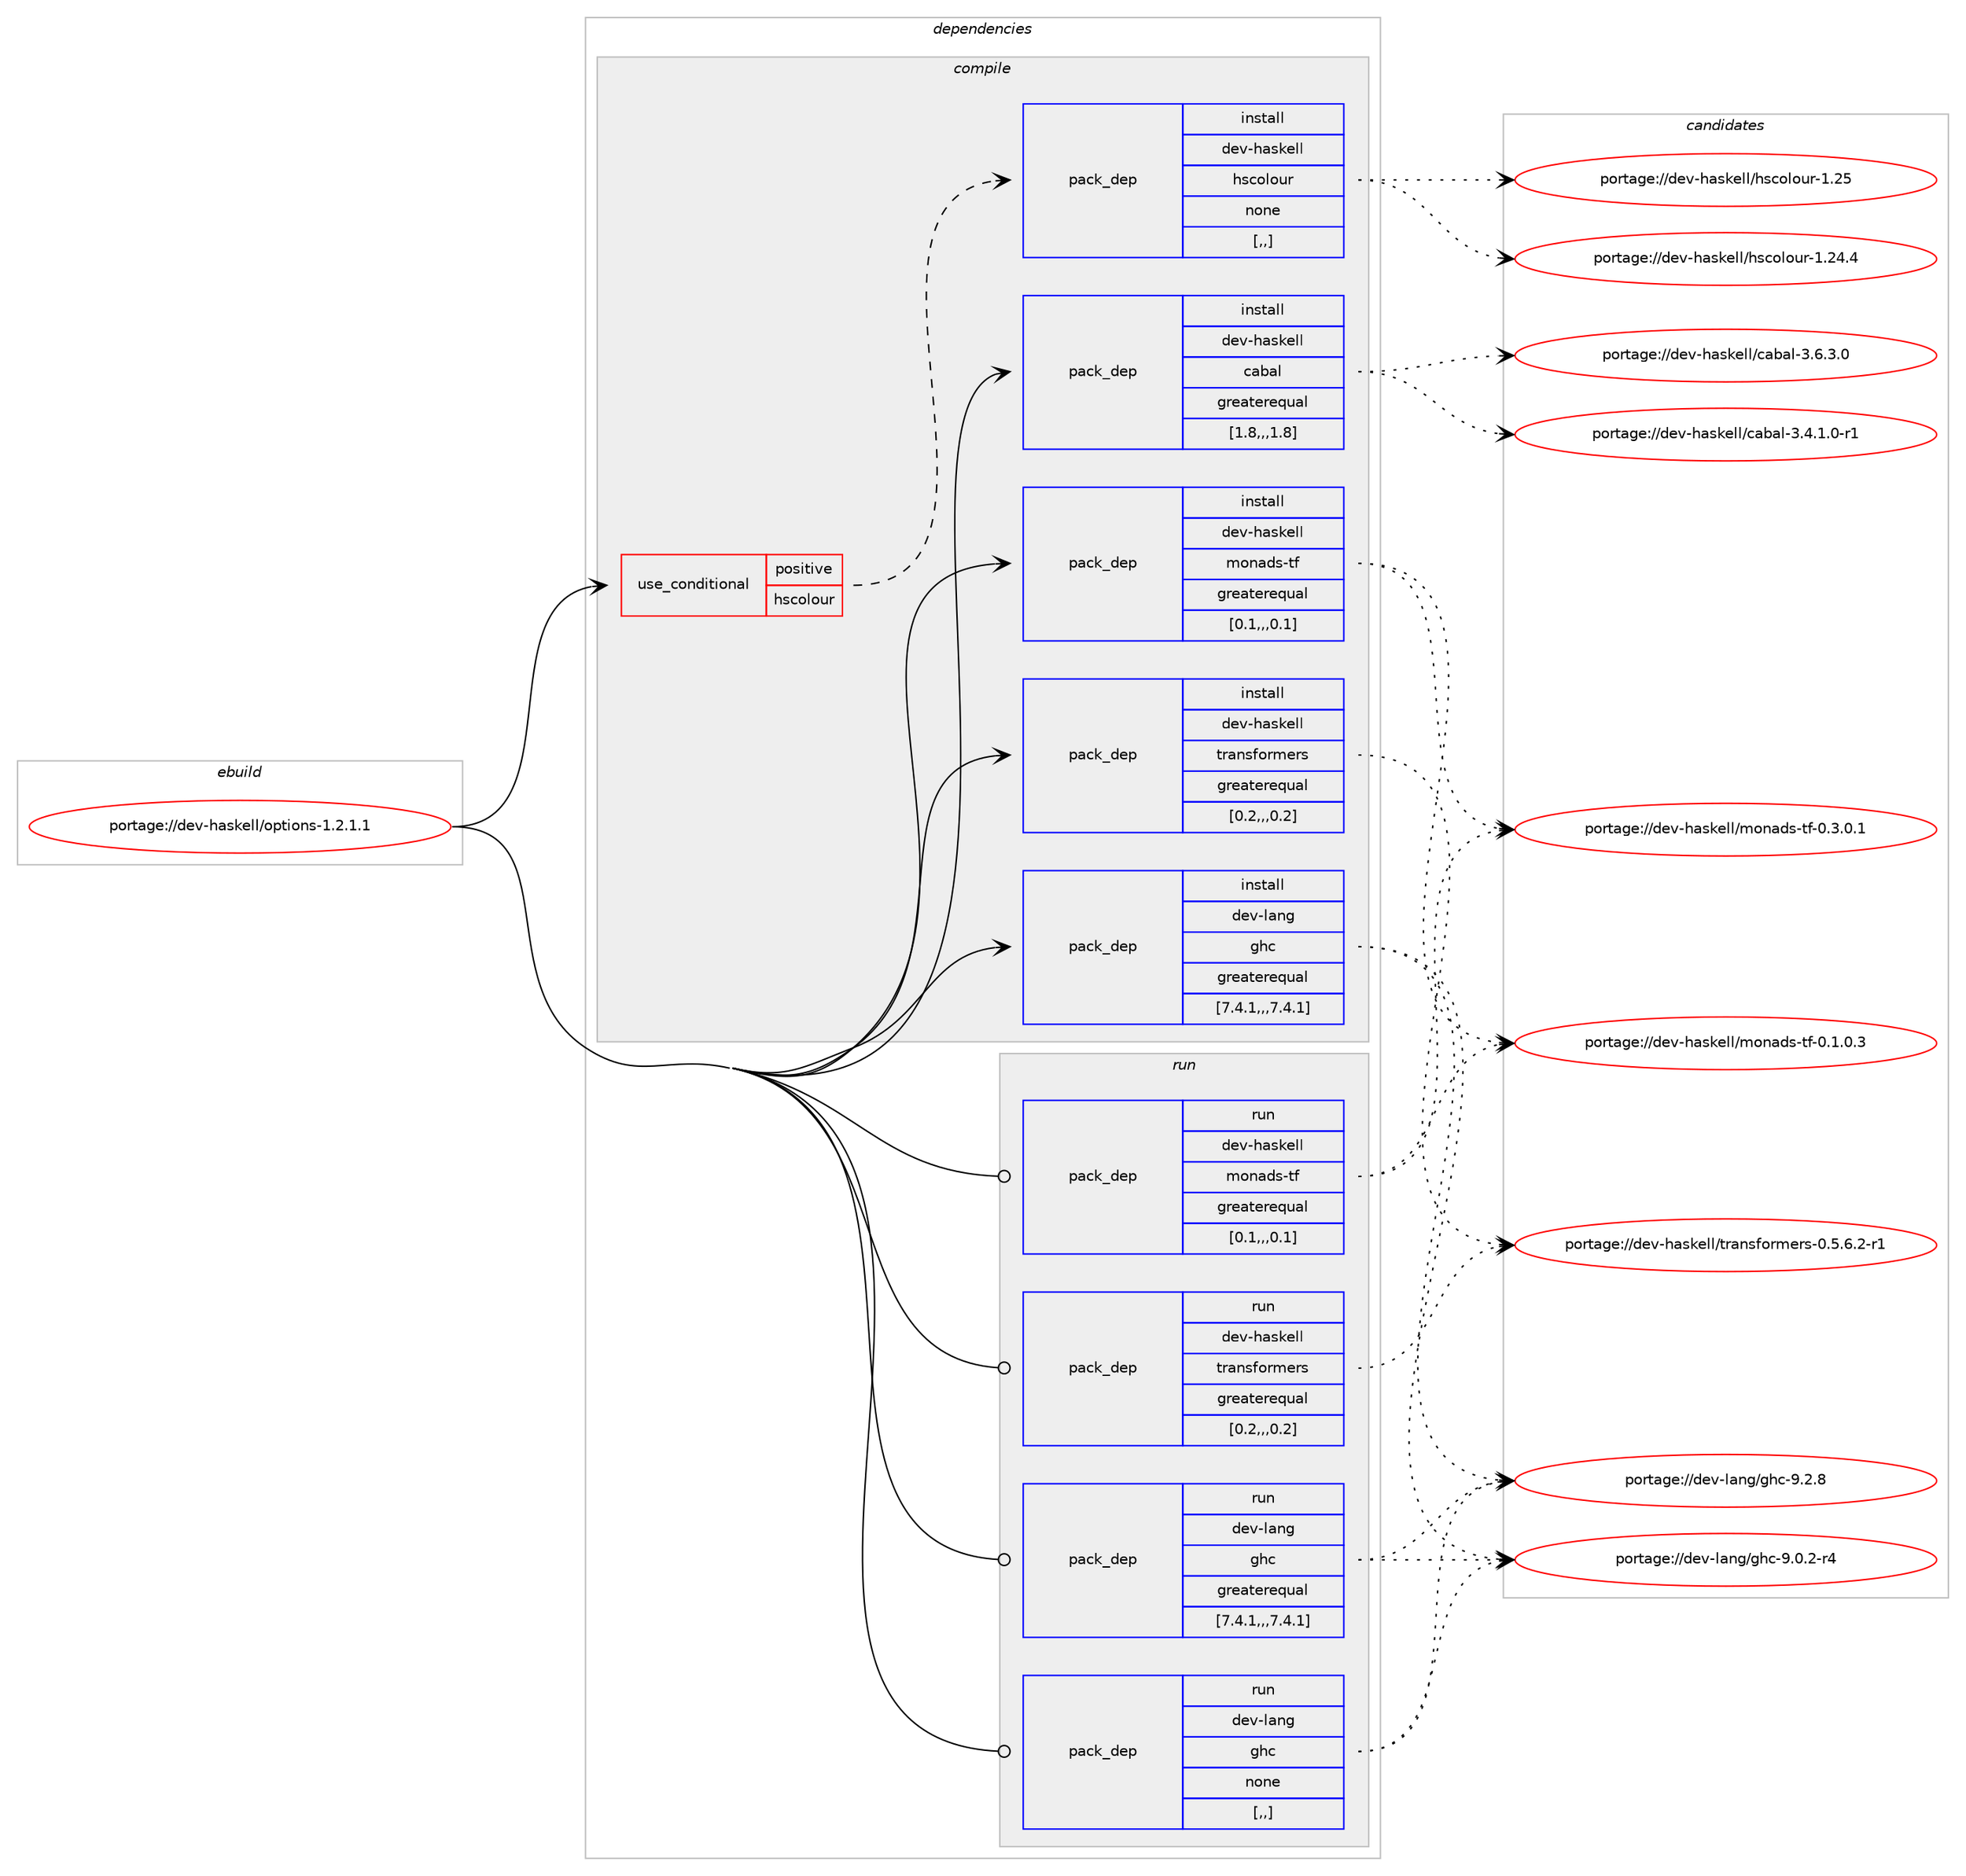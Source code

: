 digraph prolog {

# *************
# Graph options
# *************

newrank=true;
concentrate=true;
compound=true;
graph [rankdir=LR,fontname=Helvetica,fontsize=10,ranksep=1.5];#, ranksep=2.5, nodesep=0.2];
edge  [arrowhead=vee];
node  [fontname=Helvetica,fontsize=10];

# **********
# The ebuild
# **********

subgraph cluster_leftcol {
color=gray;
label=<<i>ebuild</i>>;
id [label="portage://dev-haskell/options-1.2.1.1", color=red, width=4, href="../dev-haskell/options-1.2.1.1.svg"];
}

# ****************
# The dependencies
# ****************

subgraph cluster_midcol {
color=gray;
label=<<i>dependencies</i>>;
subgraph cluster_compile {
fillcolor="#eeeeee";
style=filled;
label=<<i>compile</i>>;
subgraph cond150935 {
dependency579050 [label=<<TABLE BORDER="0" CELLBORDER="1" CELLSPACING="0" CELLPADDING="4"><TR><TD ROWSPAN="3" CELLPADDING="10">use_conditional</TD></TR><TR><TD>positive</TD></TR><TR><TD>hscolour</TD></TR></TABLE>>, shape=none, color=red];
subgraph pack423507 {
dependency579051 [label=<<TABLE BORDER="0" CELLBORDER="1" CELLSPACING="0" CELLPADDING="4" WIDTH="220"><TR><TD ROWSPAN="6" CELLPADDING="30">pack_dep</TD></TR><TR><TD WIDTH="110">install</TD></TR><TR><TD>dev-haskell</TD></TR><TR><TD>hscolour</TD></TR><TR><TD>none</TD></TR><TR><TD>[,,]</TD></TR></TABLE>>, shape=none, color=blue];
}
dependency579050:e -> dependency579051:w [weight=20,style="dashed",arrowhead="vee"];
}
id:e -> dependency579050:w [weight=20,style="solid",arrowhead="vee"];
subgraph pack423508 {
dependency579052 [label=<<TABLE BORDER="0" CELLBORDER="1" CELLSPACING="0" CELLPADDING="4" WIDTH="220"><TR><TD ROWSPAN="6" CELLPADDING="30">pack_dep</TD></TR><TR><TD WIDTH="110">install</TD></TR><TR><TD>dev-haskell</TD></TR><TR><TD>cabal</TD></TR><TR><TD>greaterequal</TD></TR><TR><TD>[1.8,,,1.8]</TD></TR></TABLE>>, shape=none, color=blue];
}
id:e -> dependency579052:w [weight=20,style="solid",arrowhead="vee"];
subgraph pack423509 {
dependency579053 [label=<<TABLE BORDER="0" CELLBORDER="1" CELLSPACING="0" CELLPADDING="4" WIDTH="220"><TR><TD ROWSPAN="6" CELLPADDING="30">pack_dep</TD></TR><TR><TD WIDTH="110">install</TD></TR><TR><TD>dev-haskell</TD></TR><TR><TD>monads-tf</TD></TR><TR><TD>greaterequal</TD></TR><TR><TD>[0.1,,,0.1]</TD></TR></TABLE>>, shape=none, color=blue];
}
id:e -> dependency579053:w [weight=20,style="solid",arrowhead="vee"];
subgraph pack423510 {
dependency579054 [label=<<TABLE BORDER="0" CELLBORDER="1" CELLSPACING="0" CELLPADDING="4" WIDTH="220"><TR><TD ROWSPAN="6" CELLPADDING="30">pack_dep</TD></TR><TR><TD WIDTH="110">install</TD></TR><TR><TD>dev-haskell</TD></TR><TR><TD>transformers</TD></TR><TR><TD>greaterequal</TD></TR><TR><TD>[0.2,,,0.2]</TD></TR></TABLE>>, shape=none, color=blue];
}
id:e -> dependency579054:w [weight=20,style="solid",arrowhead="vee"];
subgraph pack423511 {
dependency579055 [label=<<TABLE BORDER="0" CELLBORDER="1" CELLSPACING="0" CELLPADDING="4" WIDTH="220"><TR><TD ROWSPAN="6" CELLPADDING="30">pack_dep</TD></TR><TR><TD WIDTH="110">install</TD></TR><TR><TD>dev-lang</TD></TR><TR><TD>ghc</TD></TR><TR><TD>greaterequal</TD></TR><TR><TD>[7.4.1,,,7.4.1]</TD></TR></TABLE>>, shape=none, color=blue];
}
id:e -> dependency579055:w [weight=20,style="solid",arrowhead="vee"];
}
subgraph cluster_compileandrun {
fillcolor="#eeeeee";
style=filled;
label=<<i>compile and run</i>>;
}
subgraph cluster_run {
fillcolor="#eeeeee";
style=filled;
label=<<i>run</i>>;
subgraph pack423512 {
dependency579056 [label=<<TABLE BORDER="0" CELLBORDER="1" CELLSPACING="0" CELLPADDING="4" WIDTH="220"><TR><TD ROWSPAN="6" CELLPADDING="30">pack_dep</TD></TR><TR><TD WIDTH="110">run</TD></TR><TR><TD>dev-haskell</TD></TR><TR><TD>monads-tf</TD></TR><TR><TD>greaterequal</TD></TR><TR><TD>[0.1,,,0.1]</TD></TR></TABLE>>, shape=none, color=blue];
}
id:e -> dependency579056:w [weight=20,style="solid",arrowhead="odot"];
subgraph pack423513 {
dependency579057 [label=<<TABLE BORDER="0" CELLBORDER="1" CELLSPACING="0" CELLPADDING="4" WIDTH="220"><TR><TD ROWSPAN="6" CELLPADDING="30">pack_dep</TD></TR><TR><TD WIDTH="110">run</TD></TR><TR><TD>dev-haskell</TD></TR><TR><TD>transformers</TD></TR><TR><TD>greaterequal</TD></TR><TR><TD>[0.2,,,0.2]</TD></TR></TABLE>>, shape=none, color=blue];
}
id:e -> dependency579057:w [weight=20,style="solid",arrowhead="odot"];
subgraph pack423514 {
dependency579058 [label=<<TABLE BORDER="0" CELLBORDER="1" CELLSPACING="0" CELLPADDING="4" WIDTH="220"><TR><TD ROWSPAN="6" CELLPADDING="30">pack_dep</TD></TR><TR><TD WIDTH="110">run</TD></TR><TR><TD>dev-lang</TD></TR><TR><TD>ghc</TD></TR><TR><TD>greaterequal</TD></TR><TR><TD>[7.4.1,,,7.4.1]</TD></TR></TABLE>>, shape=none, color=blue];
}
id:e -> dependency579058:w [weight=20,style="solid",arrowhead="odot"];
subgraph pack423515 {
dependency579059 [label=<<TABLE BORDER="0" CELLBORDER="1" CELLSPACING="0" CELLPADDING="4" WIDTH="220"><TR><TD ROWSPAN="6" CELLPADDING="30">pack_dep</TD></TR><TR><TD WIDTH="110">run</TD></TR><TR><TD>dev-lang</TD></TR><TR><TD>ghc</TD></TR><TR><TD>none</TD></TR><TR><TD>[,,]</TD></TR></TABLE>>, shape=none, color=blue];
}
id:e -> dependency579059:w [weight=20,style="solid",arrowhead="odot"];
}
}

# **************
# The candidates
# **************

subgraph cluster_choices {
rank=same;
color=gray;
label=<<i>candidates</i>>;

subgraph choice423507 {
color=black;
nodesep=1;
choice100101118451049711510710110810847104115991111081111171144549465053 [label="portage://dev-haskell/hscolour-1.25", color=red, width=4,href="../dev-haskell/hscolour-1.25.svg"];
choice1001011184510497115107101108108471041159911110811111711445494650524652 [label="portage://dev-haskell/hscolour-1.24.4", color=red, width=4,href="../dev-haskell/hscolour-1.24.4.svg"];
dependency579051:e -> choice100101118451049711510710110810847104115991111081111171144549465053:w [style=dotted,weight="100"];
dependency579051:e -> choice1001011184510497115107101108108471041159911110811111711445494650524652:w [style=dotted,weight="100"];
}
subgraph choice423508 {
color=black;
nodesep=1;
choice100101118451049711510710110810847999798971084551465446514648 [label="portage://dev-haskell/cabal-3.6.3.0", color=red, width=4,href="../dev-haskell/cabal-3.6.3.0.svg"];
choice1001011184510497115107101108108479997989710845514652464946484511449 [label="portage://dev-haskell/cabal-3.4.1.0-r1", color=red, width=4,href="../dev-haskell/cabal-3.4.1.0-r1.svg"];
dependency579052:e -> choice100101118451049711510710110810847999798971084551465446514648:w [style=dotted,weight="100"];
dependency579052:e -> choice1001011184510497115107101108108479997989710845514652464946484511449:w [style=dotted,weight="100"];
}
subgraph choice423509 {
color=black;
nodesep=1;
choice10010111845104971151071011081084710911111097100115451161024548465146484649 [label="portage://dev-haskell/monads-tf-0.3.0.1", color=red, width=4,href="../dev-haskell/monads-tf-0.3.0.1.svg"];
choice10010111845104971151071011081084710911111097100115451161024548464946484651 [label="portage://dev-haskell/monads-tf-0.1.0.3", color=red, width=4,href="../dev-haskell/monads-tf-0.1.0.3.svg"];
dependency579053:e -> choice10010111845104971151071011081084710911111097100115451161024548465146484649:w [style=dotted,weight="100"];
dependency579053:e -> choice10010111845104971151071011081084710911111097100115451161024548464946484651:w [style=dotted,weight="100"];
}
subgraph choice423510 {
color=black;
nodesep=1;
choice1001011184510497115107101108108471161149711011510211111410910111411545484653465446504511449 [label="portage://dev-haskell/transformers-0.5.6.2-r1", color=red, width=4,href="../dev-haskell/transformers-0.5.6.2-r1.svg"];
dependency579054:e -> choice1001011184510497115107101108108471161149711011510211111410910111411545484653465446504511449:w [style=dotted,weight="100"];
}
subgraph choice423511 {
color=black;
nodesep=1;
choice10010111845108971101034710310499455746504656 [label="portage://dev-lang/ghc-9.2.8", color=red, width=4,href="../dev-lang/ghc-9.2.8.svg"];
choice100101118451089711010347103104994557464846504511452 [label="portage://dev-lang/ghc-9.0.2-r4", color=red, width=4,href="../dev-lang/ghc-9.0.2-r4.svg"];
dependency579055:e -> choice10010111845108971101034710310499455746504656:w [style=dotted,weight="100"];
dependency579055:e -> choice100101118451089711010347103104994557464846504511452:w [style=dotted,weight="100"];
}
subgraph choice423512 {
color=black;
nodesep=1;
choice10010111845104971151071011081084710911111097100115451161024548465146484649 [label="portage://dev-haskell/monads-tf-0.3.0.1", color=red, width=4,href="../dev-haskell/monads-tf-0.3.0.1.svg"];
choice10010111845104971151071011081084710911111097100115451161024548464946484651 [label="portage://dev-haskell/monads-tf-0.1.0.3", color=red, width=4,href="../dev-haskell/monads-tf-0.1.0.3.svg"];
dependency579056:e -> choice10010111845104971151071011081084710911111097100115451161024548465146484649:w [style=dotted,weight="100"];
dependency579056:e -> choice10010111845104971151071011081084710911111097100115451161024548464946484651:w [style=dotted,weight="100"];
}
subgraph choice423513 {
color=black;
nodesep=1;
choice1001011184510497115107101108108471161149711011510211111410910111411545484653465446504511449 [label="portage://dev-haskell/transformers-0.5.6.2-r1", color=red, width=4,href="../dev-haskell/transformers-0.5.6.2-r1.svg"];
dependency579057:e -> choice1001011184510497115107101108108471161149711011510211111410910111411545484653465446504511449:w [style=dotted,weight="100"];
}
subgraph choice423514 {
color=black;
nodesep=1;
choice10010111845108971101034710310499455746504656 [label="portage://dev-lang/ghc-9.2.8", color=red, width=4,href="../dev-lang/ghc-9.2.8.svg"];
choice100101118451089711010347103104994557464846504511452 [label="portage://dev-lang/ghc-9.0.2-r4", color=red, width=4,href="../dev-lang/ghc-9.0.2-r4.svg"];
dependency579058:e -> choice10010111845108971101034710310499455746504656:w [style=dotted,weight="100"];
dependency579058:e -> choice100101118451089711010347103104994557464846504511452:w [style=dotted,weight="100"];
}
subgraph choice423515 {
color=black;
nodesep=1;
choice10010111845108971101034710310499455746504656 [label="portage://dev-lang/ghc-9.2.8", color=red, width=4,href="../dev-lang/ghc-9.2.8.svg"];
choice100101118451089711010347103104994557464846504511452 [label="portage://dev-lang/ghc-9.0.2-r4", color=red, width=4,href="../dev-lang/ghc-9.0.2-r4.svg"];
dependency579059:e -> choice10010111845108971101034710310499455746504656:w [style=dotted,weight="100"];
dependency579059:e -> choice100101118451089711010347103104994557464846504511452:w [style=dotted,weight="100"];
}
}

}
